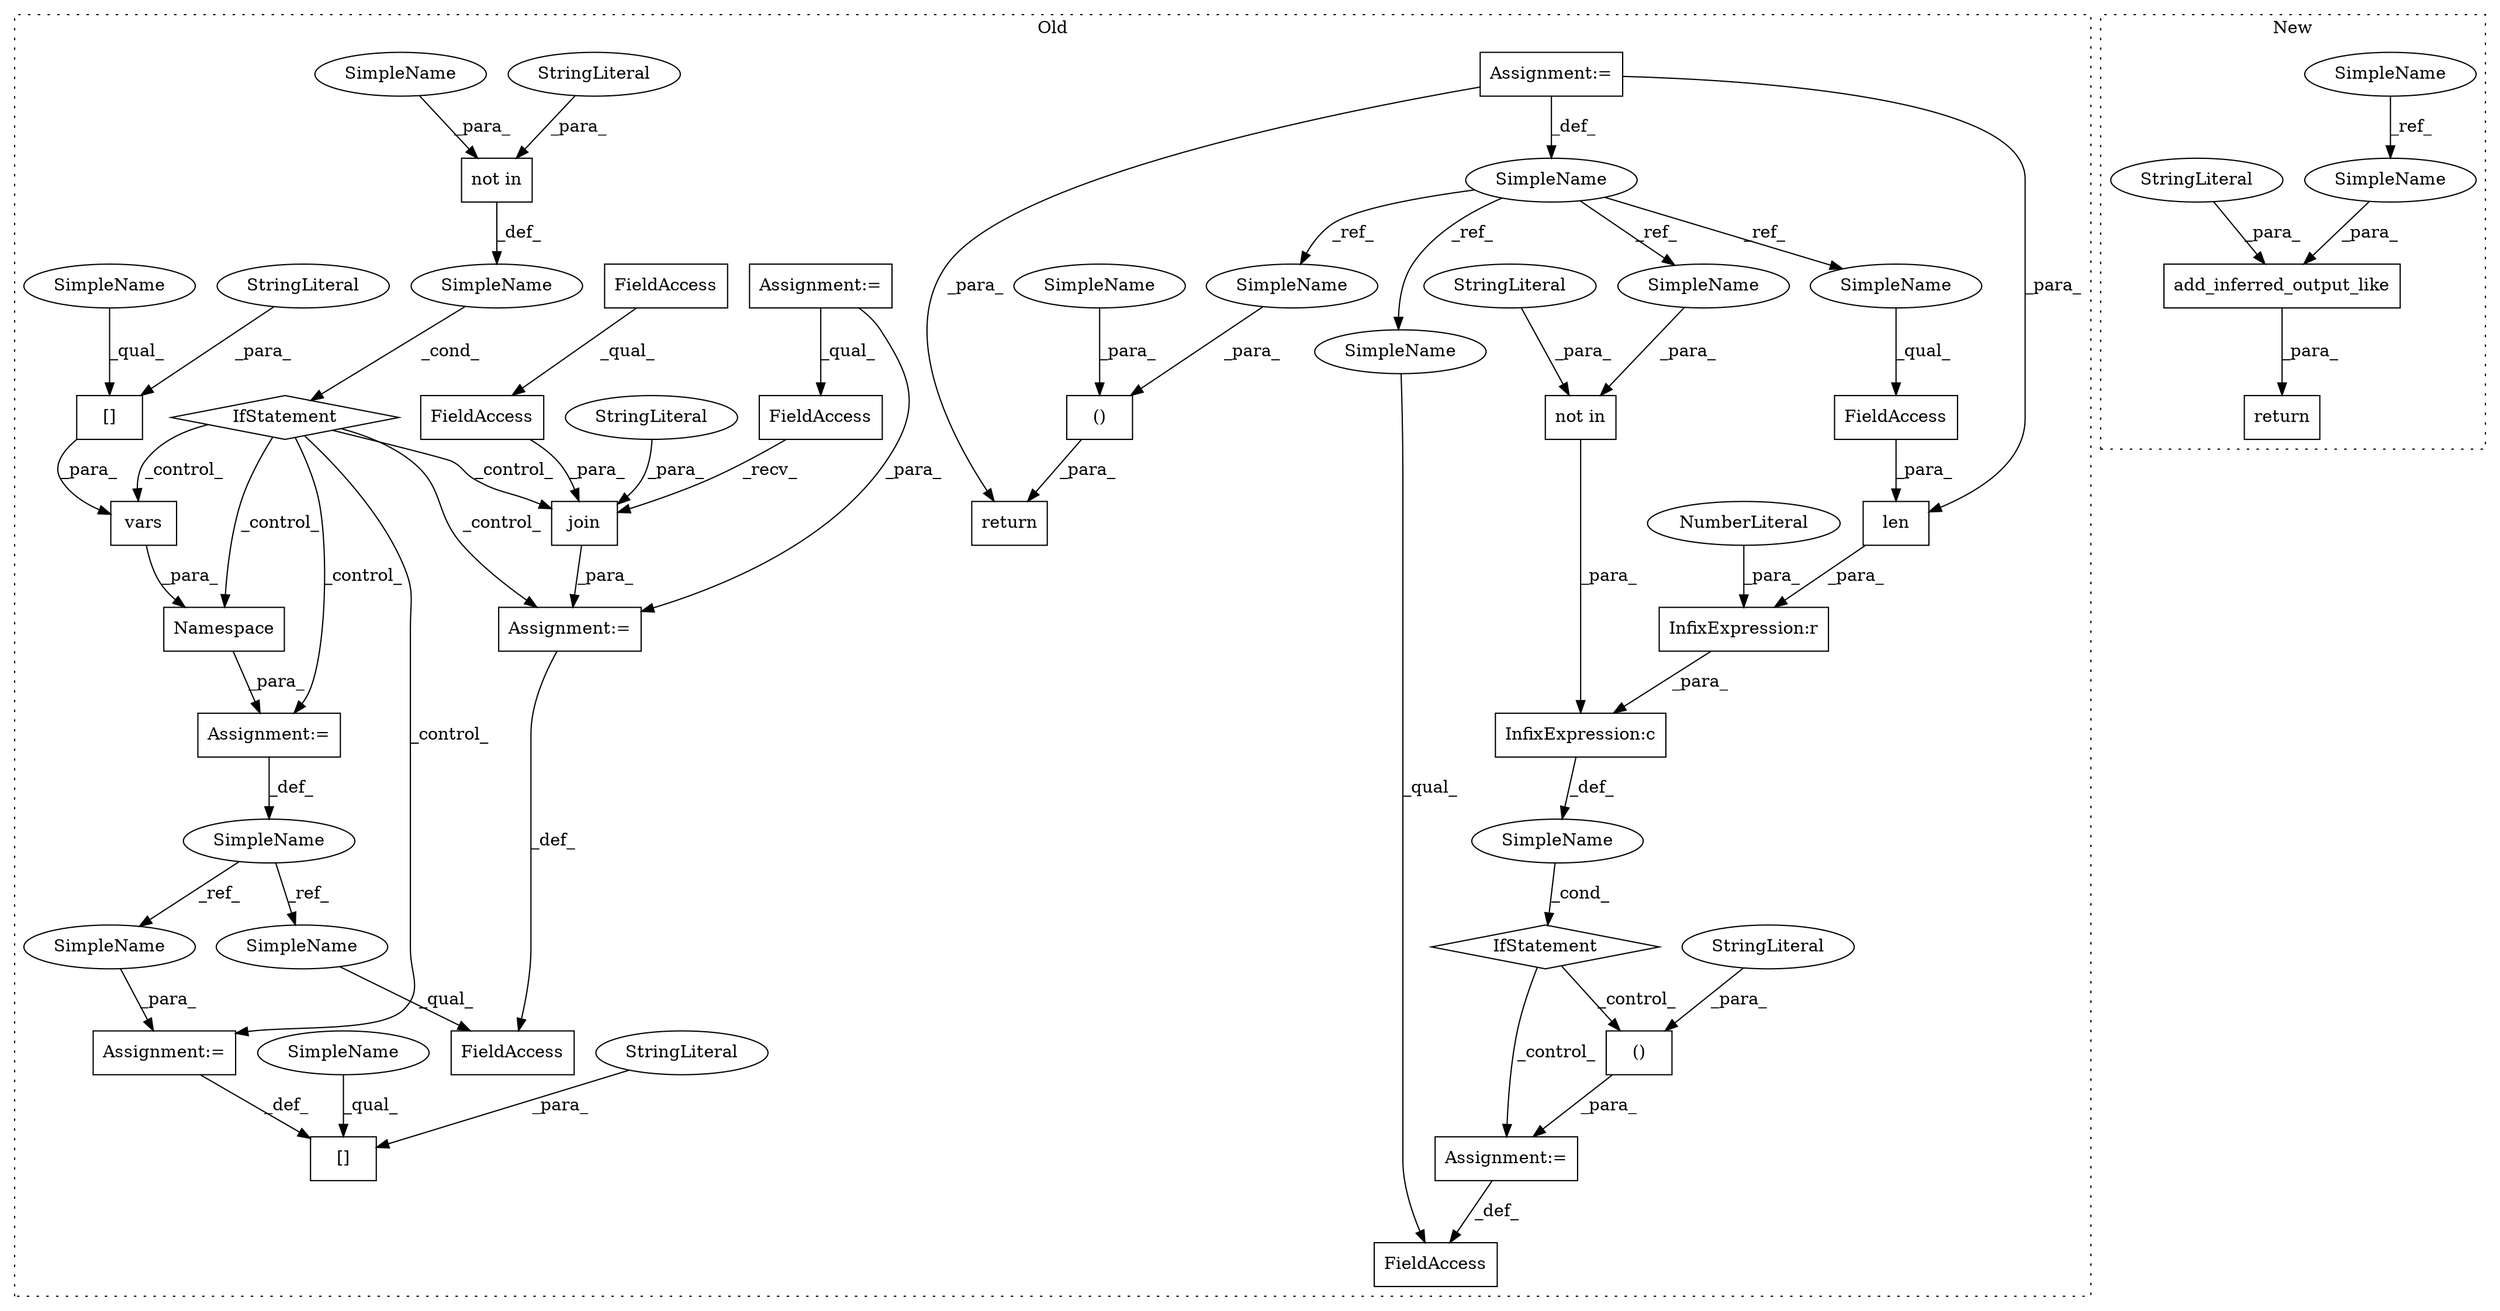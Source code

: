 digraph G {
subgraph cluster0 {
1 [label="not in" a="108" s="13826" l="28" shape="box"];
3 [label="()" a="106" s="13927" l="34" shape="box"];
4 [label="InfixExpression:r" a="27" s="13884" l="4" shape="box"];
5 [label="NumberLiteral" a="34" s="13888" l="1" shape="ellipse"];
6 [label="SimpleName" a="42" s="13509" l="10" shape="ellipse"];
7 [label="FieldAccess" a="22" s="13864" l="19" shape="box"];
8 [label="()" a="106" s="13986" l="33" shape="box"];
10 [label="[]" a="2" s="13768,13789" l="11,1" shape="box"];
11 [label="InfixExpression:c" a="27" s="13855" l="4" shape="box"];
12 [label="[]" a="2" s="13640,13666" l="11,1" shape="box"];
13 [label="not in" a="108" s="13572" l="28" shape="box"];
14 [label="len" a="32" s="13860,13883" l="4,1" shape="box"];
15 [label="FieldAccess" a="22" s="13900" l="19" shape="box"];
16 [label="SimpleName" a="42" s="" l="" shape="ellipse"];
17 [label="IfStatement" a="25" s="13817,13890" l="4,2" shape="diamond"];
18 [label="vars" a="32" s="13635,13667" l="5,1" shape="box"];
19 [label="StringLiteral" a="45" s="13651" l="15" shape="ellipse"];
20 [label="StringLiteral" a="45" s="13572" l="10" shape="ellipse"];
21 [label="StringLiteral" a="45" s="13779" l="10" shape="ellipse"];
23 [label="StringLiteral" a="45" s="13826" l="10" shape="ellipse"];
24 [label="StringLiteral" a="45" s="13951" l="10" shape="ellipse"];
25 [label="SimpleName" a="42" s="" l="" shape="ellipse"];
26 [label="IfStatement" a="25" s="13564,13600" l="8,2" shape="diamond"];
27 [label="FieldAccess" a="22" s="13677" l="23" shape="box"];
28 [label="SimpleName" a="42" s="13610" l="14" shape="ellipse"];
29 [label="Assignment:=" a="7" s="13790" l="1" shape="box"];
30 [label="join" a="32" s="13709,13759" l="5,1" shape="box"];
31 [label="FieldAccess" a="22" s="13701" l="7" shape="box"];
32 [label="FieldAccess" a="22" s="13714" l="30" shape="box"];
33 [label="FieldAccess" a="22" s="13714" l="17" shape="box"];
34 [label="Assignment:=" a="7" s="13919" l="8" shape="box"];
35 [label="Assignment:=" a="7" s="13509" l="10" shape="box"];
36 [label="Assignment:=" a="7" s="13497" l="2" shape="box"];
37 [label="StringLiteral" a="45" s="13745" l="14" shape="ellipse"];
38 [label="Assignment:=" a="7" s="13624" l="1" shape="box"];
39 [label="Assignment:=" a="7" s="13700" l="1" shape="box"];
40 [label="return" a="41" s="13974" l="12" shape="box"];
42 [label="Namespace" a="32" s="13625,13668" l="10,1" shape="box"];
44 [label="SimpleName" a="42" s="13986" l="10" shape="ellipse"];
45 [label="SimpleName" a="42" s="13768" l="10" shape="ellipse"];
46 [label="SimpleName" a="42" s="13590" l="10" shape="ellipse"];
47 [label="SimpleName" a="42" s="13640" l="10" shape="ellipse"];
48 [label="SimpleName" a="42" s="13677" l="14" shape="ellipse"];
49 [label="SimpleName" a="42" s="13791" l="14" shape="ellipse"];
50 [label="SimpleName" a="42" s="14009" l="10" shape="ellipse"];
51 [label="SimpleName" a="42" s="13844" l="10" shape="ellipse"];
52 [label="SimpleName" a="42" s="13900" l="10" shape="ellipse"];
53 [label="SimpleName" a="42" s="13864" l="10" shape="ellipse"];
label = "Old";
style="dotted";
}
subgraph cluster1 {
2 [label="add_inferred_output_like" a="32" s="13475,13530" l="25,1" shape="box"];
9 [label="SimpleName" a="42" s="13429" l="10" shape="ellipse"];
22 [label="StringLiteral" a="45" s="13522" l="8" shape="ellipse"];
41 [label="return" a="41" s="13463" l="7" shape="box"];
43 [label="SimpleName" a="42" s="13500" l="10" shape="ellipse"];
label = "New";
style="dotted";
}
1 -> 11 [label="_para_"];
2 -> 41 [label="_para_"];
3 -> 34 [label="_para_"];
4 -> 11 [label="_para_"];
5 -> 4 [label="_para_"];
6 -> 53 [label="_ref_"];
6 -> 51 [label="_ref_"];
6 -> 52 [label="_ref_"];
6 -> 50 [label="_ref_"];
7 -> 14 [label="_para_"];
8 -> 40 [label="_para_"];
9 -> 43 [label="_ref_"];
11 -> 16 [label="_def_"];
12 -> 18 [label="_para_"];
13 -> 25 [label="_def_"];
14 -> 4 [label="_para_"];
16 -> 17 [label="_cond_"];
17 -> 3 [label="_control_"];
17 -> 34 [label="_control_"];
18 -> 42 [label="_para_"];
19 -> 12 [label="_para_"];
20 -> 13 [label="_para_"];
21 -> 10 [label="_para_"];
22 -> 2 [label="_para_"];
23 -> 1 [label="_para_"];
24 -> 3 [label="_para_"];
25 -> 26 [label="_cond_"];
26 -> 30 [label="_control_"];
26 -> 29 [label="_control_"];
26 -> 42 [label="_control_"];
26 -> 39 [label="_control_"];
26 -> 38 [label="_control_"];
26 -> 18 [label="_control_"];
28 -> 49 [label="_ref_"];
28 -> 48 [label="_ref_"];
29 -> 10 [label="_def_"];
30 -> 39 [label="_para_"];
31 -> 30 [label="_recv_"];
32 -> 30 [label="_para_"];
33 -> 32 [label="_qual_"];
34 -> 15 [label="_def_"];
35 -> 6 [label="_def_"];
35 -> 14 [label="_para_"];
35 -> 40 [label="_para_"];
36 -> 31 [label="_qual_"];
36 -> 39 [label="_para_"];
37 -> 30 [label="_para_"];
38 -> 28 [label="_def_"];
39 -> 27 [label="_def_"];
42 -> 38 [label="_para_"];
43 -> 2 [label="_para_"];
44 -> 8 [label="_para_"];
45 -> 10 [label="_qual_"];
46 -> 13 [label="_para_"];
47 -> 12 [label="_qual_"];
48 -> 27 [label="_qual_"];
49 -> 29 [label="_para_"];
50 -> 8 [label="_para_"];
51 -> 1 [label="_para_"];
52 -> 15 [label="_qual_"];
53 -> 7 [label="_qual_"];
}